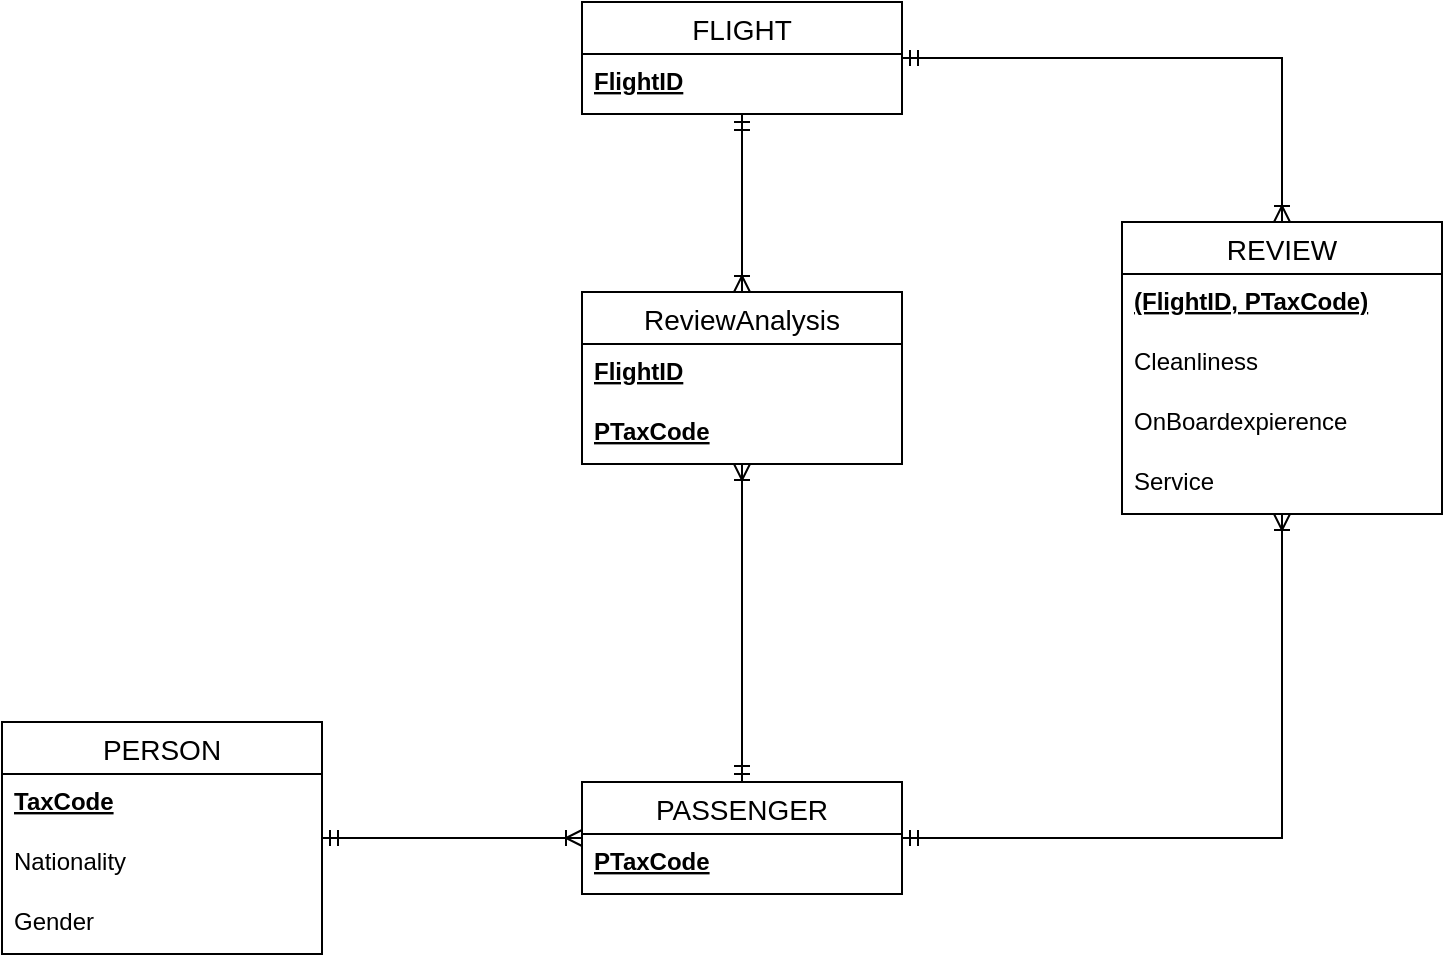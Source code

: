 <mxfile version="18.1.2" type="google"><diagram id="pkt8P1ZiOJAk99TEiNIS" name="Page-1"><mxGraphModel grid="1" page="1" gridSize="10" guides="1" tooltips="1" connect="1" arrows="1" fold="1" pageScale="1" pageWidth="1169" pageHeight="827" math="0" shadow="0"><root><mxCell id="0"/><mxCell id="1" parent="0"/><mxCell id="F2u8NBNX90CHGGdVC_Bz-1" value="ReviewAnalysis" style="swimlane;fontStyle=0;childLayout=stackLayout;horizontal=1;startSize=26;horizontalStack=0;resizeParent=1;resizeParentMax=0;resizeLast=0;collapsible=1;marginBottom=0;align=center;fontSize=14;" vertex="1" parent="1"><mxGeometry x="440" y="315" width="160" height="86" as="geometry"/></mxCell><mxCell id="F2u8NBNX90CHGGdVC_Bz-35" value="FlightID" style="text;strokeColor=none;fillColor=none;spacingLeft=4;spacingRight=4;overflow=hidden;rotatable=0;points=[[0,0.5],[1,0.5]];portConstraint=eastwest;fontSize=12;fontStyle=5" vertex="1" parent="F2u8NBNX90CHGGdVC_Bz-1"><mxGeometry y="26" width="160" height="30" as="geometry"/></mxCell><mxCell id="F2u8NBNX90CHGGdVC_Bz-36" value="PTaxCode" style="text;strokeColor=none;fillColor=none;spacingLeft=4;spacingRight=4;overflow=hidden;rotatable=0;points=[[0,0.5],[1,0.5]];portConstraint=eastwest;fontSize=12;fontStyle=5" vertex="1" parent="F2u8NBNX90CHGGdVC_Bz-1"><mxGeometry y="56" width="160" height="30" as="geometry"/></mxCell><mxCell id="F2u8NBNX90CHGGdVC_Bz-8" style="rounded=0;orthogonalLoop=1;jettySize=auto;html=1;startArrow=ERmandOne;startFill=0;endArrow=ERoneToMany;endFill=0;edgeStyle=orthogonalEdgeStyle;" edge="1" parent="1" source="F2u8NBNX90CHGGdVC_Bz-17" target="F2u8NBNX90CHGGdVC_Bz-9"><mxGeometry relative="1" as="geometry"><mxPoint x="680" y="290" as="targetPoint"/><mxPoint x="600" y="341" as="sourcePoint"/></mxGeometry></mxCell><mxCell id="F2u8NBNX90CHGGdVC_Bz-9" value="REVIEW" style="swimlane;fontStyle=0;childLayout=stackLayout;horizontal=1;startSize=26;horizontalStack=0;resizeParent=1;resizeParentMax=0;resizeLast=0;collapsible=1;marginBottom=0;align=center;fontSize=14;" vertex="1" parent="1"><mxGeometry x="710" y="280" width="160" height="146" as="geometry"/></mxCell><mxCell id="F2u8NBNX90CHGGdVC_Bz-21" value="(FlightID, PTaxCode)" style="text;strokeColor=none;fillColor=none;spacingLeft=4;spacingRight=4;overflow=hidden;rotatable=0;points=[[0,0.5],[1,0.5]];portConstraint=eastwest;fontSize=12;fontStyle=5" vertex="1" parent="F2u8NBNX90CHGGdVC_Bz-9"><mxGeometry y="26" width="160" height="30" as="geometry"/></mxCell><mxCell id="F2u8NBNX90CHGGdVC_Bz-13" value="Cleanliness" style="text;strokeColor=none;fillColor=none;spacingLeft=4;spacingRight=4;overflow=hidden;rotatable=0;points=[[0,0.5],[1,0.5]];portConstraint=eastwest;fontSize=12;fontStyle=0" vertex="1" parent="F2u8NBNX90CHGGdVC_Bz-9"><mxGeometry y="56" width="160" height="30" as="geometry"/></mxCell><mxCell id="F2u8NBNX90CHGGdVC_Bz-14" value="OnBoardexpierence" style="text;strokeColor=none;fillColor=none;spacingLeft=4;spacingRight=4;overflow=hidden;rotatable=0;points=[[0,0.5],[1,0.5]];portConstraint=eastwest;fontSize=12;" vertex="1" parent="F2u8NBNX90CHGGdVC_Bz-9"><mxGeometry y="86" width="160" height="30" as="geometry"/></mxCell><mxCell id="F2u8NBNX90CHGGdVC_Bz-15" value="Service" style="text;strokeColor=none;fillColor=none;spacingLeft=4;spacingRight=4;overflow=hidden;rotatable=0;points=[[0,0.5],[1,0.5]];portConstraint=eastwest;fontSize=12;" vertex="1" parent="F2u8NBNX90CHGGdVC_Bz-9"><mxGeometry y="116" width="160" height="30" as="geometry"/></mxCell><mxCell id="F2u8NBNX90CHGGdVC_Bz-16" style="rounded=0;orthogonalLoop=1;jettySize=auto;html=1;startArrow=ERoneToMany;startFill=0;endArrow=ERmandOne;endFill=0;" edge="1" parent="1" source="F2u8NBNX90CHGGdVC_Bz-1" target="F2u8NBNX90CHGGdVC_Bz-17"><mxGeometry relative="1" as="geometry"><mxPoint x="440" y="537" as="targetPoint"/><mxPoint x="360" y="618" as="sourcePoint"/></mxGeometry></mxCell><mxCell id="F2u8NBNX90CHGGdVC_Bz-17" value="PASSENGER" style="swimlane;fontStyle=0;childLayout=stackLayout;horizontal=1;startSize=26;horizontalStack=0;resizeParent=1;resizeParentMax=0;resizeLast=0;collapsible=1;marginBottom=0;align=center;fontSize=14;" vertex="1" parent="1"><mxGeometry x="440" y="560" width="160" height="56" as="geometry"/></mxCell><mxCell id="F2u8NBNX90CHGGdVC_Bz-18" value="PTaxCode" style="text;strokeColor=none;fillColor=none;spacingLeft=4;spacingRight=4;overflow=hidden;rotatable=0;points=[[0,0.5],[1,0.5]];portConstraint=eastwest;fontSize=12;fontStyle=5" vertex="1" parent="F2u8NBNX90CHGGdVC_Bz-17"><mxGeometry y="26" width="160" height="30" as="geometry"/></mxCell><mxCell id="F2u8NBNX90CHGGdVC_Bz-23" style="rounded=0;orthogonalLoop=1;jettySize=auto;html=1;startArrow=ERoneToMany;startFill=0;endArrow=ERmandOne;endFill=0;" edge="1" parent="1" source="F2u8NBNX90CHGGdVC_Bz-17" target="F2u8NBNX90CHGGdVC_Bz-24"><mxGeometry relative="1" as="geometry"><mxPoint x="190" y="300" as="targetPoint"/><mxPoint x="442.08" y="325.01" as="sourcePoint"/></mxGeometry></mxCell><mxCell id="F2u8NBNX90CHGGdVC_Bz-24" value="PERSON" style="swimlane;fontStyle=0;childLayout=stackLayout;horizontal=1;startSize=26;horizontalStack=0;resizeParent=1;resizeParentMax=0;resizeLast=0;collapsible=1;marginBottom=0;align=center;fontSize=14;" vertex="1" parent="1"><mxGeometry x="150" y="530" width="160" height="116" as="geometry"/></mxCell><mxCell id="F2u8NBNX90CHGGdVC_Bz-25" value="TaxCode" style="text;strokeColor=none;fillColor=none;spacingLeft=4;spacingRight=4;overflow=hidden;rotatable=0;points=[[0,0.5],[1,0.5]];portConstraint=eastwest;fontSize=12;fontStyle=5" vertex="1" parent="F2u8NBNX90CHGGdVC_Bz-24"><mxGeometry y="26" width="160" height="30" as="geometry"/></mxCell><mxCell id="F2u8NBNX90CHGGdVC_Bz-26" value="Nationality" style="text;strokeColor=none;fillColor=none;spacingLeft=4;spacingRight=4;overflow=hidden;rotatable=0;points=[[0,0.5],[1,0.5]];portConstraint=eastwest;fontSize=12;fontStyle=0" vertex="1" parent="F2u8NBNX90CHGGdVC_Bz-24"><mxGeometry y="56" width="160" height="30" as="geometry"/></mxCell><mxCell id="F2u8NBNX90CHGGdVC_Bz-27" value="Gender" style="text;strokeColor=none;fillColor=none;spacingLeft=4;spacingRight=4;overflow=hidden;rotatable=0;points=[[0,0.5],[1,0.5]];portConstraint=eastwest;fontSize=12;" vertex="1" parent="F2u8NBNX90CHGGdVC_Bz-24"><mxGeometry y="86" width="160" height="30" as="geometry"/></mxCell><mxCell id="F2u8NBNX90CHGGdVC_Bz-30" style="rounded=0;orthogonalLoop=1;jettySize=auto;html=1;startArrow=ERoneToMany;startFill=0;endArrow=ERmandOne;endFill=0;" edge="1" parent="1" source="F2u8NBNX90CHGGdVC_Bz-1" target="F2u8NBNX90CHGGdVC_Bz-31"><mxGeometry relative="1" as="geometry"><mxPoint x="460" y="171" as="targetPoint"/><mxPoint x="540" y="110" as="sourcePoint"/></mxGeometry></mxCell><mxCell id="F2u8NBNX90CHGGdVC_Bz-31" value="FLIGHT" style="swimlane;fontStyle=0;childLayout=stackLayout;horizontal=1;startSize=26;horizontalStack=0;resizeParent=1;resizeParentMax=0;resizeLast=0;collapsible=1;marginBottom=0;align=center;fontSize=14;" vertex="1" parent="1"><mxGeometry x="440" y="170" width="160" height="56" as="geometry"/></mxCell><mxCell id="F2u8NBNX90CHGGdVC_Bz-32" value="FlightID" style="text;strokeColor=none;fillColor=none;spacingLeft=4;spacingRight=4;overflow=hidden;rotatable=0;points=[[0,0.5],[1,0.5]];portConstraint=eastwest;fontSize=12;fontStyle=5" vertex="1" parent="F2u8NBNX90CHGGdVC_Bz-31"><mxGeometry y="26" width="160" height="30" as="geometry"/></mxCell><mxCell id="F2u8NBNX90CHGGdVC_Bz-34" style="rounded=0;orthogonalLoop=1;jettySize=auto;html=1;startArrow=ERmandOne;startFill=0;endArrow=ERoneToMany;endFill=0;edgeStyle=orthogonalEdgeStyle;" edge="1" parent="1" source="F2u8NBNX90CHGGdVC_Bz-31" target="F2u8NBNX90CHGGdVC_Bz-9"><mxGeometry relative="1" as="geometry"><mxPoint x="800" y="436" as="targetPoint"/><mxPoint x="610" y="598" as="sourcePoint"/></mxGeometry></mxCell></root></mxGraphModel></diagram></mxfile>